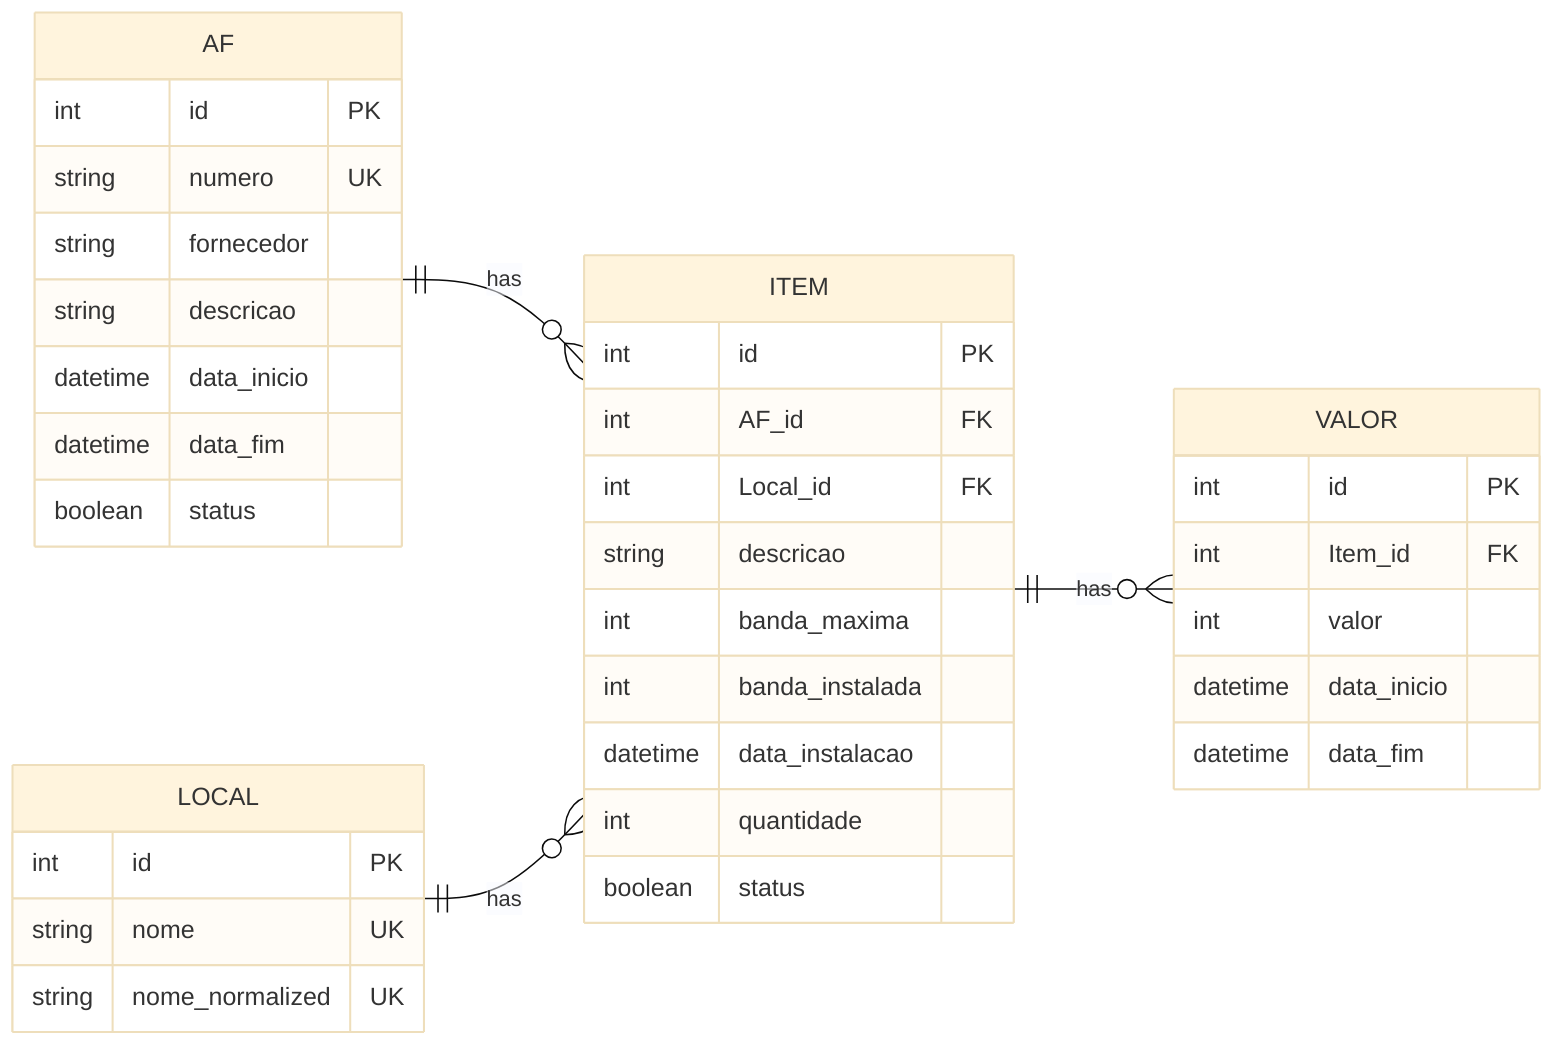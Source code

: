 %%{init: {'theme': 'base'}}%%
erDiagram
	direction LR
	AF {
		int id PK
		string numero UK
		string fornecedor
		string descricao
		datetime data_inicio
		datetime data_fim
		boolean status
	}
	LOCAL {
		int id PK
		string nome UK
		string nome_normalized UK
	}
	ITEM {
		int id PK
		int AF_id FK
		int Local_id FK
		string descricao
		int banda_maxima
		int banda_instalada
		datetime data_instalacao
		int quantidade
		boolean status
	}
	VALOR {
		int id PK
		int Item_id FK
		int valor
		datetime data_inicio
		datetime data_fim
	}
	AF ||--o{ ITEM : "has"
	LOCAL ||--o{ ITEM : "has"
	ITEM ||--o{ VALOR : "has"